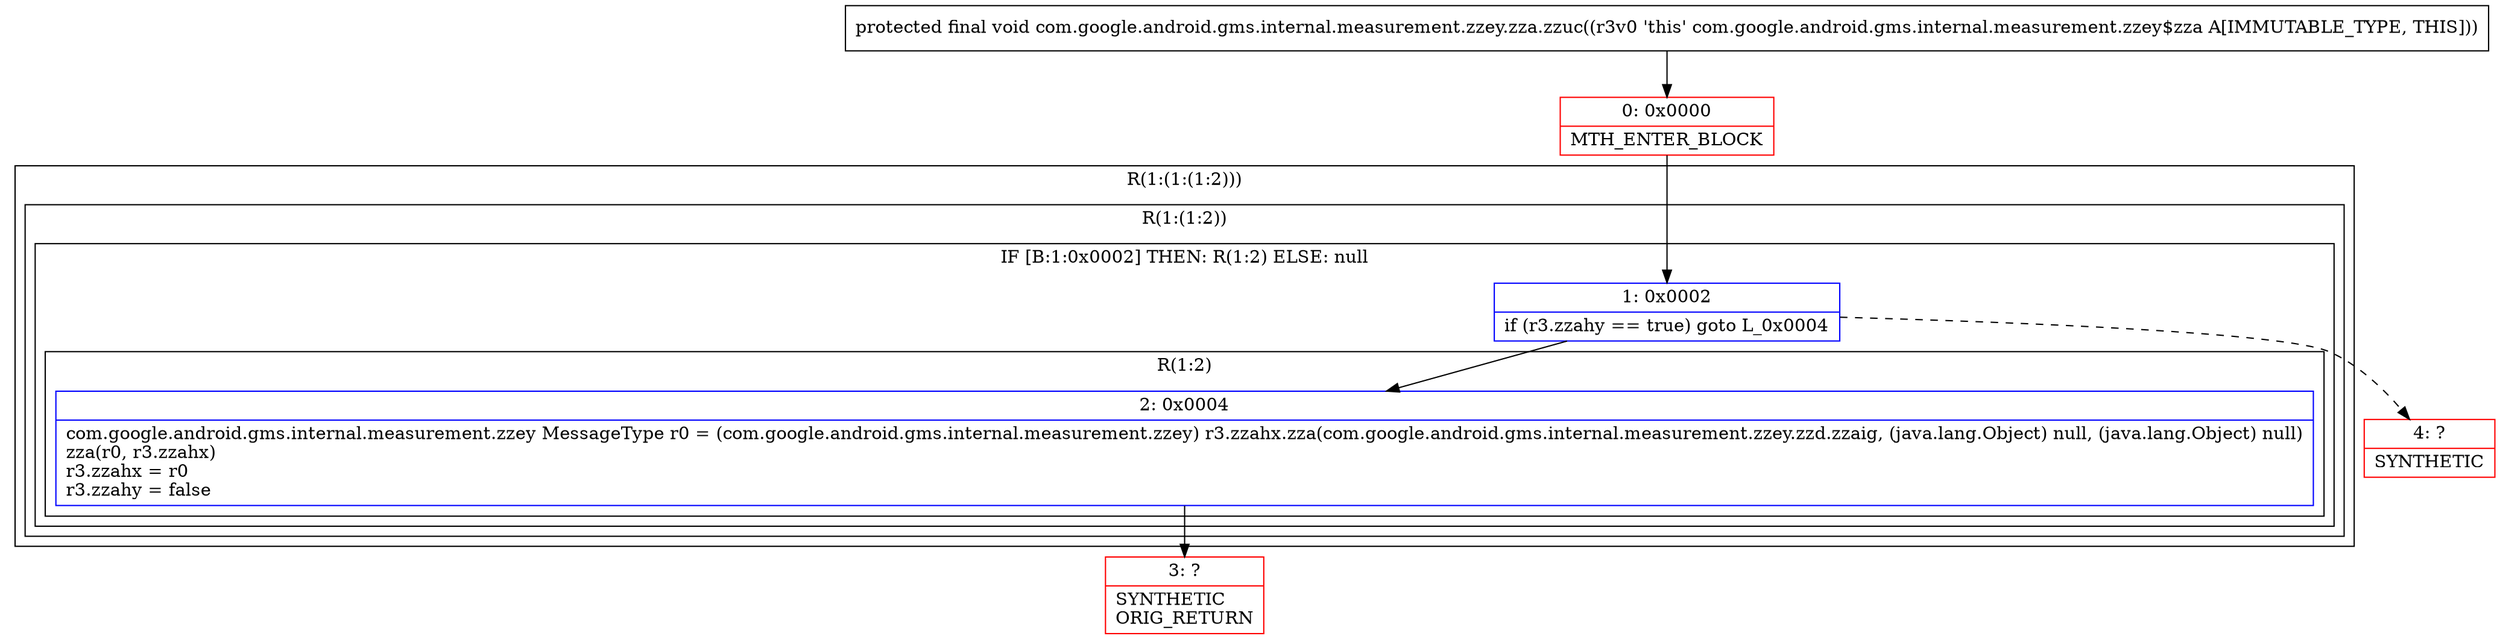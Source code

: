 digraph "CFG forcom.google.android.gms.internal.measurement.zzey.zza.zzuc()V" {
subgraph cluster_Region_805207056 {
label = "R(1:(1:(1:2)))";
node [shape=record,color=blue];
subgraph cluster_Region_465566471 {
label = "R(1:(1:2))";
node [shape=record,color=blue];
subgraph cluster_IfRegion_138859304 {
label = "IF [B:1:0x0002] THEN: R(1:2) ELSE: null";
node [shape=record,color=blue];
Node_1 [shape=record,label="{1\:\ 0x0002|if (r3.zzahy == true) goto L_0x0004\l}"];
subgraph cluster_Region_589816611 {
label = "R(1:2)";
node [shape=record,color=blue];
Node_2 [shape=record,label="{2\:\ 0x0004|com.google.android.gms.internal.measurement.zzey MessageType r0 = (com.google.android.gms.internal.measurement.zzey) r3.zzahx.zza(com.google.android.gms.internal.measurement.zzey.zzd.zzaig, (java.lang.Object) null, (java.lang.Object) null)\lzza(r0, r3.zzahx)\lr3.zzahx = r0\lr3.zzahy = false\l}"];
}
}
}
}
Node_0 [shape=record,color=red,label="{0\:\ 0x0000|MTH_ENTER_BLOCK\l}"];
Node_3 [shape=record,color=red,label="{3\:\ ?|SYNTHETIC\lORIG_RETURN\l}"];
Node_4 [shape=record,color=red,label="{4\:\ ?|SYNTHETIC\l}"];
MethodNode[shape=record,label="{protected final void com.google.android.gms.internal.measurement.zzey.zza.zzuc((r3v0 'this' com.google.android.gms.internal.measurement.zzey$zza A[IMMUTABLE_TYPE, THIS])) }"];
MethodNode -> Node_0;
Node_1 -> Node_2;
Node_1 -> Node_4[style=dashed];
Node_2 -> Node_3;
Node_0 -> Node_1;
}

